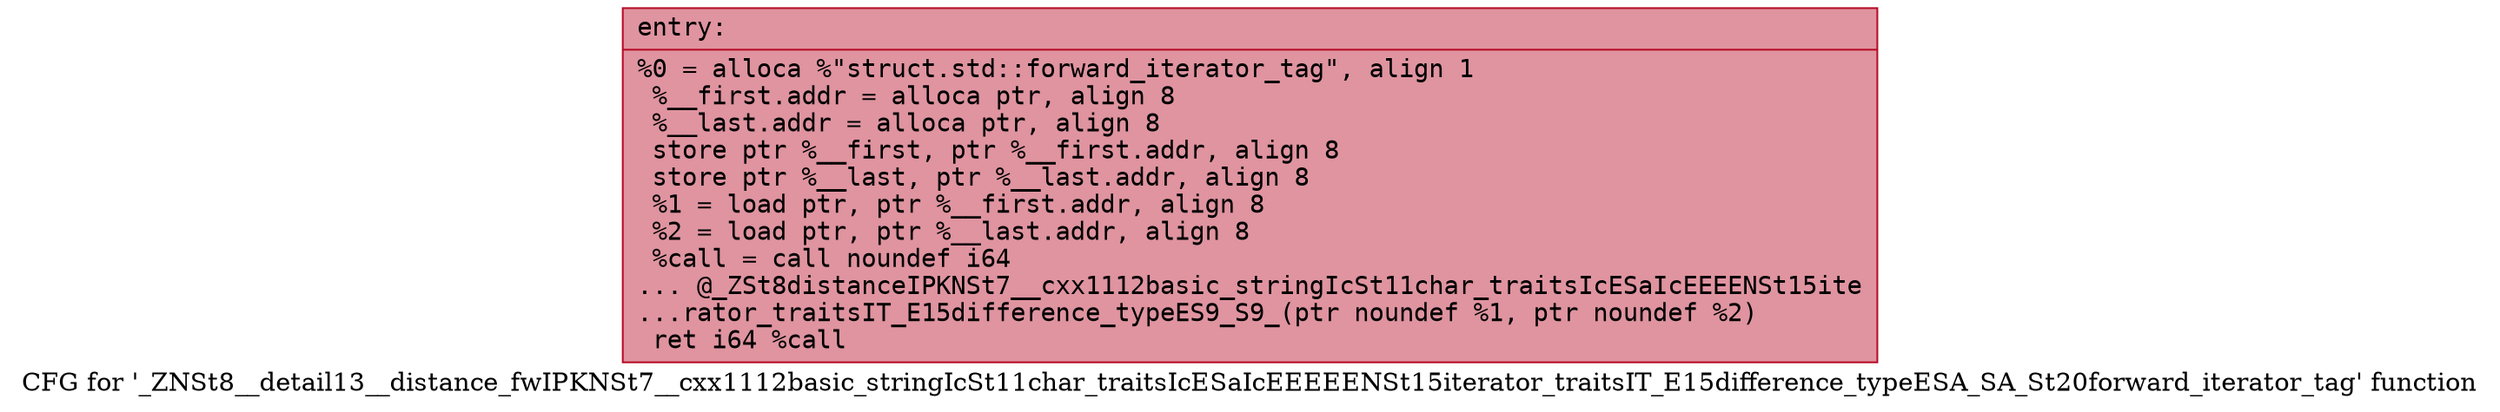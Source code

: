 digraph "CFG for '_ZNSt8__detail13__distance_fwIPKNSt7__cxx1112basic_stringIcSt11char_traitsIcESaIcEEEEENSt15iterator_traitsIT_E15difference_typeESA_SA_St20forward_iterator_tag' function" {
	label="CFG for '_ZNSt8__detail13__distance_fwIPKNSt7__cxx1112basic_stringIcSt11char_traitsIcESaIcEEEEENSt15iterator_traitsIT_E15difference_typeESA_SA_St20forward_iterator_tag' function";

	Node0x55c7e09c0a10 [shape=record,color="#b70d28ff", style=filled, fillcolor="#b70d2870" fontname="Courier",label="{entry:\l|  %0 = alloca %\"struct.std::forward_iterator_tag\", align 1\l  %__first.addr = alloca ptr, align 8\l  %__last.addr = alloca ptr, align 8\l  store ptr %__first, ptr %__first.addr, align 8\l  store ptr %__last, ptr %__last.addr, align 8\l  %1 = load ptr, ptr %__first.addr, align 8\l  %2 = load ptr, ptr %__last.addr, align 8\l  %call = call noundef i64\l... @_ZSt8distanceIPKNSt7__cxx1112basic_stringIcSt11char_traitsIcESaIcEEEENSt15ite\l...rator_traitsIT_E15difference_typeES9_S9_(ptr noundef %1, ptr noundef %2)\l  ret i64 %call\l}"];
}
